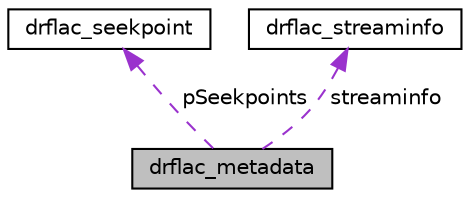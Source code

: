 digraph "drflac_metadata"
{
 // LATEX_PDF_SIZE
  edge [fontname="Helvetica",fontsize="10",labelfontname="Helvetica",labelfontsize="10"];
  node [fontname="Helvetica",fontsize="10",shape=record];
  Node1 [label="drflac_metadata",height=0.2,width=0.4,color="black", fillcolor="grey75", style="filled", fontcolor="black",tooltip=" "];
  Node2 -> Node1 [dir="back",color="darkorchid3",fontsize="10",style="dashed",label=" pSeekpoints" ,fontname="Helvetica"];
  Node2 [label="drflac_seekpoint",height=0.2,width=0.4,color="black", fillcolor="white", style="filled",URL="$structdrflac__seekpoint.html",tooltip=" "];
  Node3 -> Node1 [dir="back",color="darkorchid3",fontsize="10",style="dashed",label=" streaminfo" ,fontname="Helvetica"];
  Node3 [label="drflac_streaminfo",height=0.2,width=0.4,color="black", fillcolor="white", style="filled",URL="$structdrflac__streaminfo.html",tooltip=" "];
}

